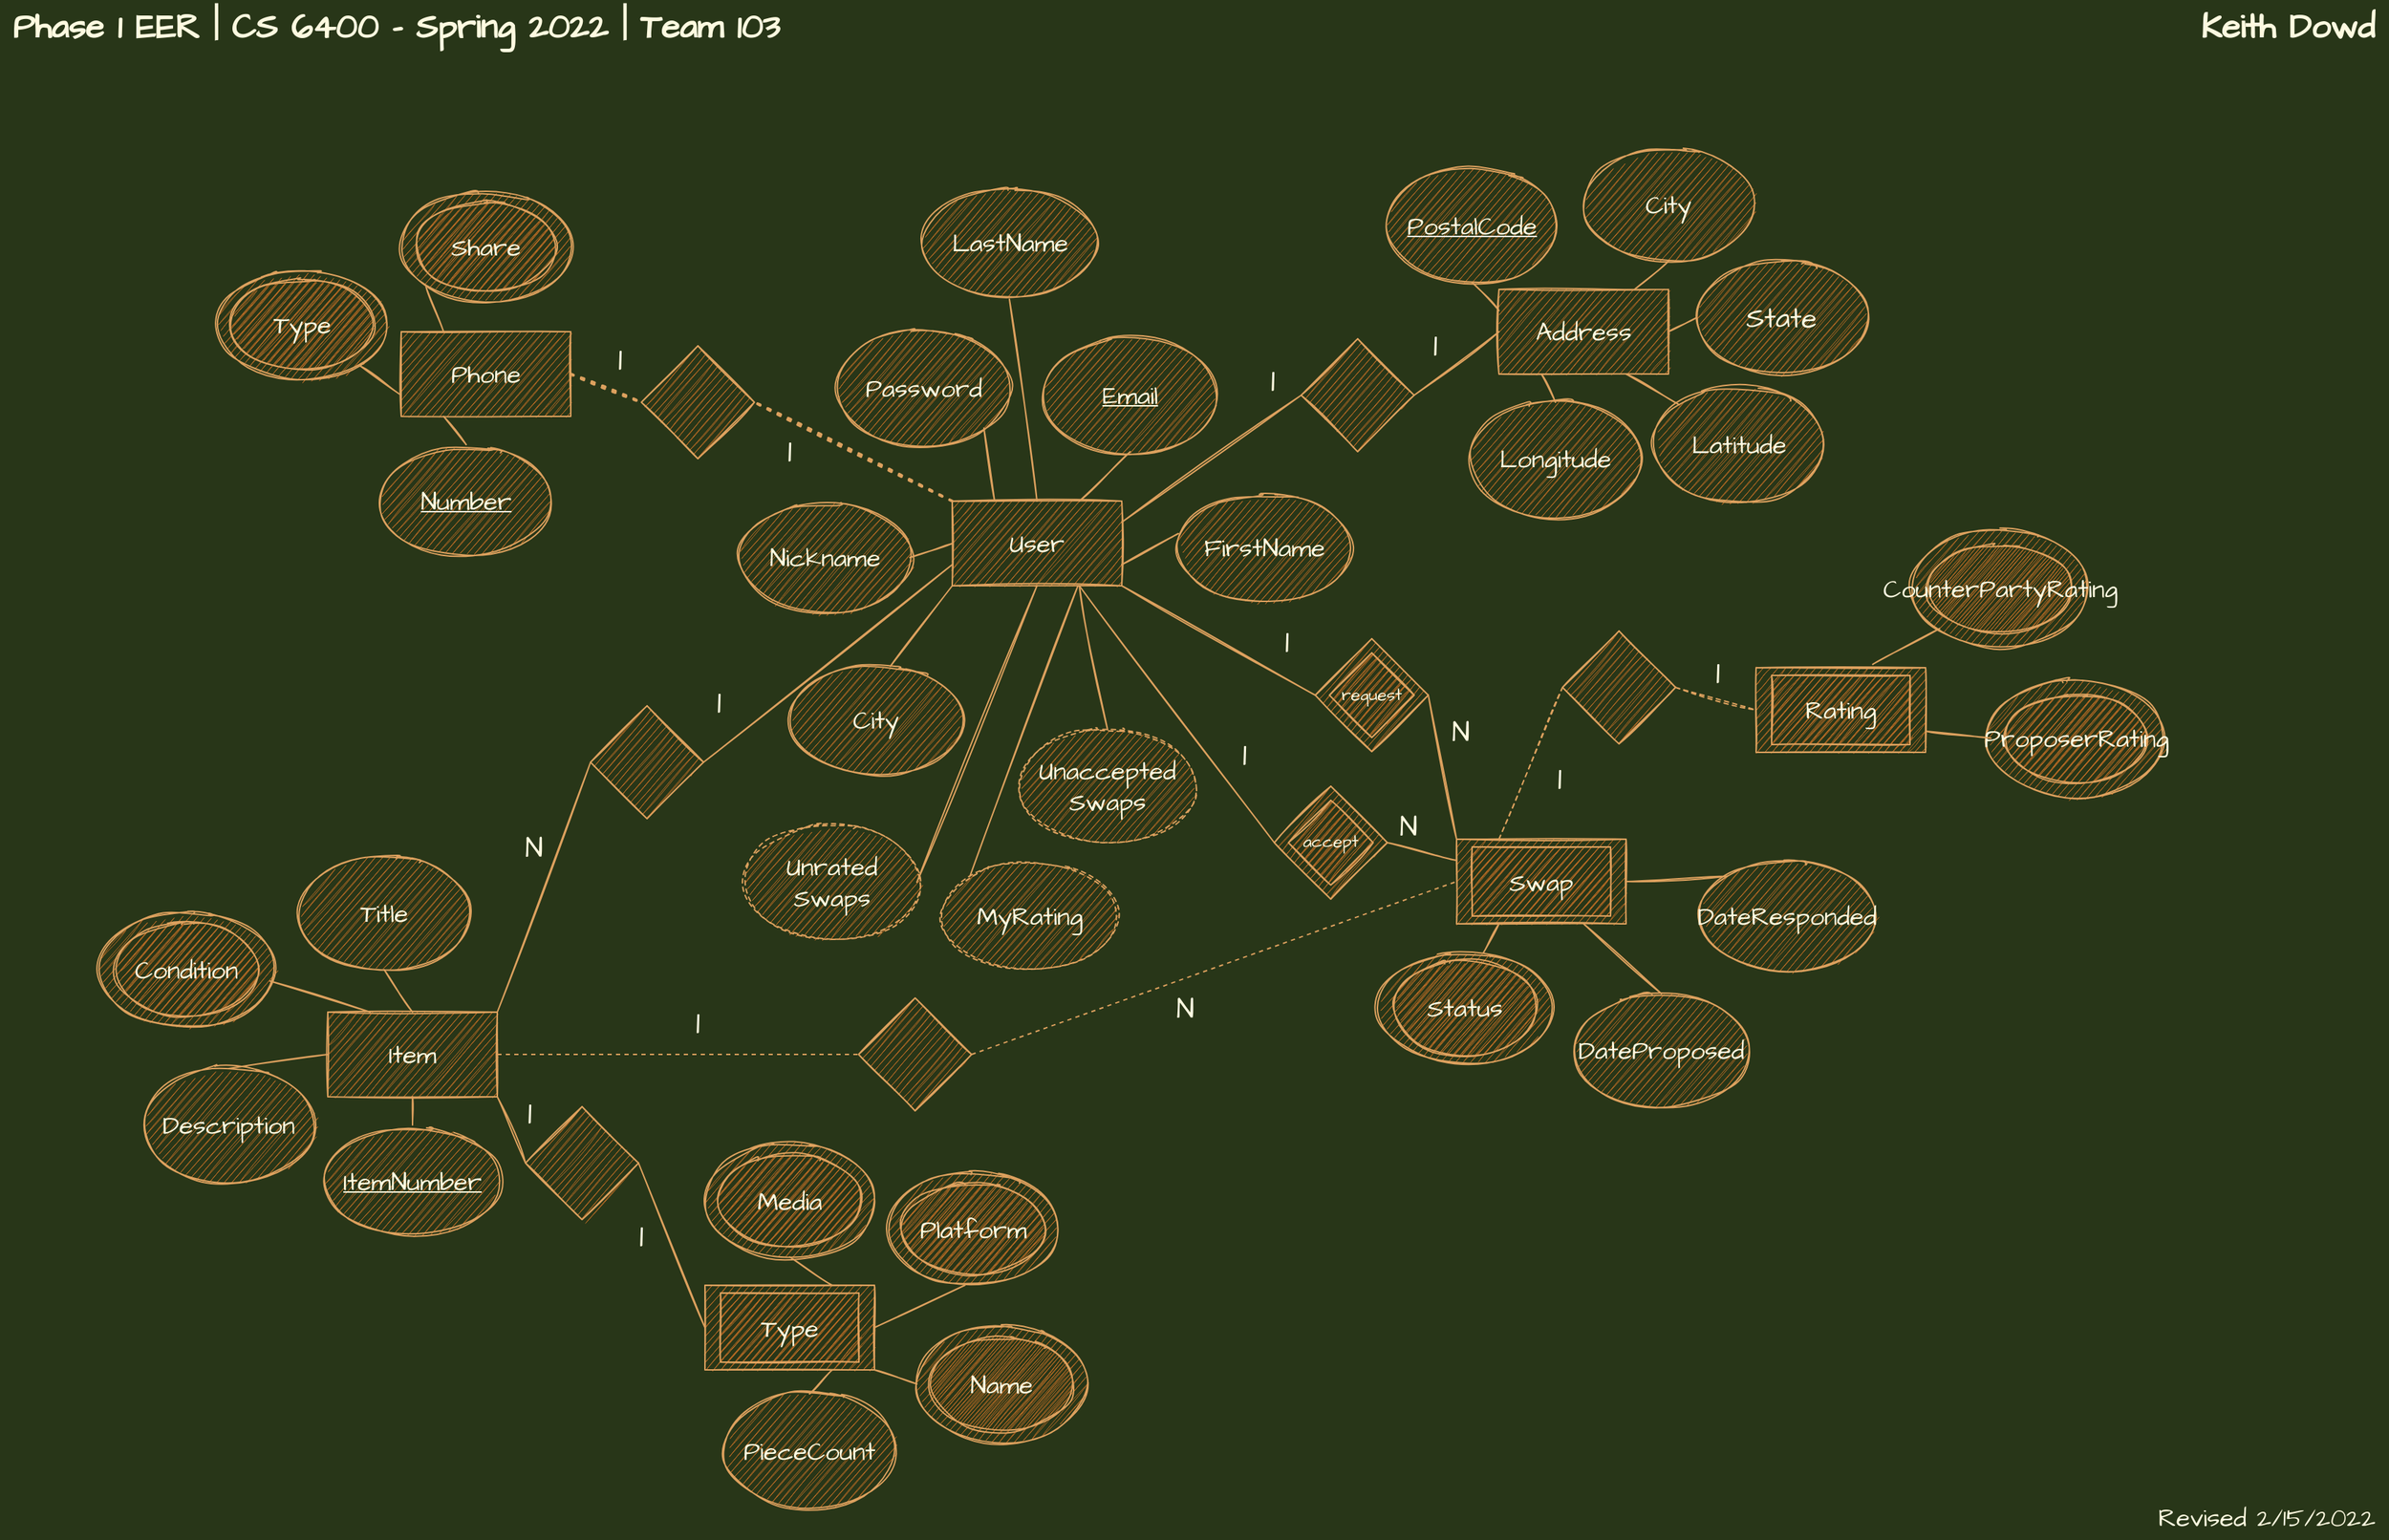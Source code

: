 <mxfile version="16.5.1" type="device"><diagram id="E70mn5YkVMtxxLhPmgRc" name="Page-1"><mxGraphModel dx="1387" dy="1043" grid="0" gridSize="10" guides="1" tooltips="1" connect="1" arrows="1" fold="1" page="1" pageScale="1" pageWidth="1700" pageHeight="1100" background="#283618" math="0" shadow="0"><root><mxCell id="0"/><mxCell id="1" parent="0"/><mxCell id="G_dGtBlhJFFAfgbve51k-3" value="&lt;font style=&quot;font-size: 18px;&quot;&gt;User&lt;/font&gt;" style="rounded=0;whiteSpace=wrap;html=1;fontFamily=Architects Daughter;fontSource=https%3A%2F%2Ffonts.googleapis.com%2Fcss%3Ffamily%3DArchitects%2BDaughter;fontSize=18;sketch=1;fillColor=#BC6C25;strokeColor=#DDA15E;fontColor=#FEFAE0;" vertex="1" parent="1"><mxGeometry x="680" y="360" width="120" height="60" as="geometry"/></mxCell><mxCell id="G_dGtBlhJFFAfgbve51k-4" value="&lt;u&gt;Email&lt;/u&gt;" style="ellipse;whiteSpace=wrap;html=1;fontSize=18;rounded=0;fontFamily=Architects Daughter;fontSource=https%3A%2F%2Ffonts.googleapis.com%2Fcss%3Ffamily%3DArchitects%2BDaughter;sketch=1;fillColor=#BC6C25;strokeColor=#DDA15E;fontColor=#FEFAE0;" vertex="1" parent="1"><mxGeometry x="746" y="245" width="120" height="80" as="geometry"/></mxCell><mxCell id="G_dGtBlhJFFAfgbve51k-5" value="Password" style="ellipse;whiteSpace=wrap;html=1;fontSize=18;rounded=0;fontFamily=Architects Daughter;fontSource=https%3A%2F%2Ffonts.googleapis.com%2Fcss%3Ffamily%3DArchitects%2BDaughter;sketch=1;fillColor=#BC6C25;strokeColor=#DDA15E;fontColor=#FEFAE0;" vertex="1" parent="1"><mxGeometry x="600" y="240" width="120" height="80" as="geometry"/></mxCell><mxCell id="G_dGtBlhJFFAfgbve51k-6" value="FirstName" style="ellipse;whiteSpace=wrap;html=1;fontSize=18;rounded=0;fontFamily=Architects Daughter;fontSource=https%3A%2F%2Ffonts.googleapis.com%2Fcss%3Ffamily%3DArchitects%2BDaughter;sketch=1;fillColor=#BC6C25;strokeColor=#DDA15E;fontColor=#FEFAE0;" vertex="1" parent="1"><mxGeometry x="841" y="353" width="120" height="80" as="geometry"/></mxCell><mxCell id="G_dGtBlhJFFAfgbve51k-7" value="LastName" style="ellipse;whiteSpace=wrap;html=1;fontSize=18;rounded=0;fontFamily=Architects Daughter;fontSource=https%3A%2F%2Ffonts.googleapis.com%2Fcss%3Ffamily%3DArchitects%2BDaughter;sketch=1;fillColor=#BC6C25;strokeColor=#DDA15E;fontColor=#FEFAE0;" vertex="1" parent="1"><mxGeometry x="660.5" y="137" width="120" height="80" as="geometry"/></mxCell><mxCell id="G_dGtBlhJFFAfgbve51k-8" value="Nickname" style="ellipse;whiteSpace=wrap;html=1;fontSize=18;rounded=0;fontFamily=Architects Daughter;fontSource=https%3A%2F%2Ffonts.googleapis.com%2Fcss%3Ffamily%3DArchitects%2BDaughter;sketch=1;fillColor=#BC6C25;strokeColor=#DDA15E;fontColor=#FEFAE0;" vertex="1" parent="1"><mxGeometry x="530" y="360" width="120" height="80" as="geometry"/></mxCell><mxCell id="G_dGtBlhJFFAfgbve51k-9" value="City" style="ellipse;whiteSpace=wrap;html=1;fontSize=18;rounded=0;fontFamily=Architects Daughter;fontSource=https%3A%2F%2Ffonts.googleapis.com%2Fcss%3Ffamily%3DArchitects%2BDaughter;sketch=1;fillColor=#BC6C25;strokeColor=#DDA15E;fontColor=#FEFAE0;" vertex="1" parent="1"><mxGeometry x="566.25" y="475" width="120" height="80" as="geometry"/></mxCell><mxCell id="G_dGtBlhJFFAfgbve51k-10" value="Address" style="rounded=0;whiteSpace=wrap;html=1;fontSize=18;fontFamily=Architects Daughter;fontSource=https%3A%2F%2Ffonts.googleapis.com%2Fcss%3Ffamily%3DArchitects%2BDaughter;sketch=1;fillColor=#BC6C25;strokeColor=#DDA15E;fontColor=#FEFAE0;" vertex="1" parent="1"><mxGeometry x="1067" y="210" width="120" height="60" as="geometry"/></mxCell><mxCell id="G_dGtBlhJFFAfgbve51k-11" value="City" style="ellipse;whiteSpace=wrap;html=1;fontSize=18;rounded=0;fontFamily=Architects Daughter;fontSource=https%3A%2F%2Ffonts.googleapis.com%2Fcss%3Ffamily%3DArchitects%2BDaughter;sketch=1;fillColor=#BC6C25;strokeColor=#DDA15E;fontColor=#FEFAE0;" vertex="1" parent="1"><mxGeometry x="1127" y="110" width="120" height="80" as="geometry"/></mxCell><mxCell id="G_dGtBlhJFFAfgbve51k-12" value="State" style="ellipse;whiteSpace=wrap;html=1;fontSize=20;rounded=0;fontFamily=Architects Daughter;fontSource=https%3A%2F%2Ffonts.googleapis.com%2Fcss%3Ffamily%3DArchitects%2BDaughter;sketch=1;fillColor=#BC6C25;strokeColor=#DDA15E;fontColor=#FEFAE0;" vertex="1" parent="1"><mxGeometry x="1207" y="190" width="120" height="80" as="geometry"/></mxCell><mxCell id="G_dGtBlhJFFAfgbve51k-14" value="&lt;u&gt;PostalCode&lt;/u&gt;" style="ellipse;whiteSpace=wrap;html=1;fontSize=18;rounded=0;fontFamily=Architects Daughter;fontSource=https%3A%2F%2Ffonts.googleapis.com%2Fcss%3Ffamily%3DArchitects%2BDaughter;sketch=1;fillColor=#BC6C25;strokeColor=#DDA15E;fontColor=#FEFAE0;" vertex="1" parent="1"><mxGeometry x="988" y="125" width="120" height="80" as="geometry"/></mxCell><mxCell id="G_dGtBlhJFFAfgbve51k-15" value="Latitude" style="ellipse;whiteSpace=wrap;html=1;fontSize=18;rounded=0;fontFamily=Architects Daughter;fontSource=https%3A%2F%2Ffonts.googleapis.com%2Fcss%3Ffamily%3DArchitects%2BDaughter;sketch=1;fillColor=#BC6C25;strokeColor=#DDA15E;fontColor=#FEFAE0;" vertex="1" parent="1"><mxGeometry x="1177" y="280" width="120" height="80" as="geometry"/></mxCell><mxCell id="G_dGtBlhJFFAfgbve51k-16" value="Longitude" style="ellipse;whiteSpace=wrap;html=1;fontSize=18;rounded=0;fontFamily=Architects Daughter;fontSource=https%3A%2F%2Ffonts.googleapis.com%2Fcss%3Ffamily%3DArchitects%2BDaughter;sketch=1;fillColor=#BC6C25;strokeColor=#DDA15E;fontColor=#FEFAE0;" vertex="1" parent="1"><mxGeometry x="1047" y="290" width="120" height="80" as="geometry"/></mxCell><mxCell id="G_dGtBlhJFFAfgbve51k-18" value="Phone" style="rounded=0;whiteSpace=wrap;html=1;fontSize=18;fontFamily=Architects Daughter;fontSource=https%3A%2F%2Ffonts.googleapis.com%2Fcss%3Ffamily%3DArchitects%2BDaughter;sketch=1;fillColor=#BC6C25;strokeColor=#DDA15E;fontColor=#FEFAE0;" vertex="1" parent="1"><mxGeometry x="290" y="240" width="120" height="60" as="geometry"/></mxCell><mxCell id="G_dGtBlhJFFAfgbve51k-20" value="" style="ellipse;whiteSpace=wrap;html=1;fontSize=18;rounded=0;fontFamily=Architects Daughter;fontSource=https%3A%2F%2Ffonts.googleapis.com%2Fcss%3Ffamily%3DArchitects%2BDaughter;sketch=1;fillColor=#BC6C25;strokeColor=#DDA15E;fontColor=#FEFAE0;" vertex="1" parent="1"><mxGeometry x="160" y="195" width="120" height="80" as="geometry"/></mxCell><mxCell id="G_dGtBlhJFFAfgbve51k-21" value="&lt;u&gt;Number&lt;/u&gt;" style="ellipse;whiteSpace=wrap;html=1;fontSize=18;rounded=0;fontFamily=Architects Daughter;fontSource=https%3A%2F%2Ffonts.googleapis.com%2Fcss%3Ffamily%3DArchitects%2BDaughter;sketch=1;fillColor=#BC6C25;strokeColor=#DDA15E;fontColor=#FEFAE0;" vertex="1" parent="1"><mxGeometry x="276" y="320" width="120" height="80" as="geometry"/></mxCell><mxCell id="G_dGtBlhJFFAfgbve51k-23" value="" style="ellipse;whiteSpace=wrap;html=1;fontSize=18;rounded=0;fontFamily=Architects Daughter;fontSource=https%3A%2F%2Ffonts.googleapis.com%2Fcss%3Ffamily%3DArchitects%2BDaughter;sketch=1;fillColor=#BC6C25;strokeColor=#DDA15E;fontColor=#FEFAE0;" vertex="1" parent="1"><mxGeometry x="290" y="140" width="120" height="80" as="geometry"/></mxCell><mxCell id="G_dGtBlhJFFAfgbve51k-40" value="" style="endArrow=none;html=1;rounded=0;fontFamily=Architects Daughter;fontSource=https%3A%2F%2Ffonts.googleapis.com%2Fcss%3Ffamily%3DArchitects%2BDaughter;fontSize=18;entryX=0.5;entryY=1;entryDx=0;entryDy=0;exitX=0.75;exitY=0;exitDx=0;exitDy=0;sketch=1;labelBackgroundColor=#283618;strokeColor=#DDA15E;fontColor=#FEFAE0;" edge="1" parent="1" source="G_dGtBlhJFFAfgbve51k-3" target="G_dGtBlhJFFAfgbve51k-4"><mxGeometry width="50" height="50" relative="1" as="geometry"><mxPoint x="980" y="340" as="sourcePoint"/><mxPoint x="1030" y="290" as="targetPoint"/></mxGeometry></mxCell><mxCell id="G_dGtBlhJFFAfgbve51k-41" value="" style="endArrow=none;html=1;rounded=0;fontFamily=Architects Daughter;fontSource=https%3A%2F%2Ffonts.googleapis.com%2Fcss%3Ffamily%3DArchitects%2BDaughter;fontSize=18;entryX=1;entryY=1;entryDx=0;entryDy=0;exitX=0.25;exitY=0;exitDx=0;exitDy=0;sketch=1;labelBackgroundColor=#283618;strokeColor=#DDA15E;fontColor=#FEFAE0;" edge="1" parent="1" source="G_dGtBlhJFFAfgbve51k-3" target="G_dGtBlhJFFAfgbve51k-5"><mxGeometry width="50" height="50" relative="1" as="geometry"><mxPoint x="980" y="340" as="sourcePoint"/><mxPoint x="1030" y="290" as="targetPoint"/></mxGeometry></mxCell><mxCell id="G_dGtBlhJFFAfgbve51k-42" value="" style="endArrow=none;html=1;rounded=0;fontFamily=Architects Daughter;fontSource=https%3A%2F%2Ffonts.googleapis.com%2Fcss%3Ffamily%3DArchitects%2BDaughter;fontSize=18;exitX=0.583;exitY=0.025;exitDx=0;exitDy=0;exitPerimeter=0;sketch=1;entryX=0;entryY=1;entryDx=0;entryDy=0;labelBackgroundColor=#283618;strokeColor=#DDA15E;fontColor=#FEFAE0;" edge="1" parent="1" source="G_dGtBlhJFFAfgbve51k-9" target="G_dGtBlhJFFAfgbve51k-3"><mxGeometry width="50" height="50" relative="1" as="geometry"><mxPoint x="660" y="430" as="sourcePoint"/><mxPoint x="706" y="437" as="targetPoint"/></mxGeometry></mxCell><mxCell id="G_dGtBlhJFFAfgbve51k-43" value="" style="endArrow=none;html=1;rounded=0;fontFamily=Architects Daughter;fontSource=https%3A%2F%2Ffonts.googleapis.com%2Fcss%3Ffamily%3DArchitects%2BDaughter;fontSize=18;exitX=1;exitY=0.5;exitDx=0;exitDy=0;entryX=0;entryY=0.5;entryDx=0;entryDy=0;sketch=1;labelBackgroundColor=#283618;strokeColor=#DDA15E;fontColor=#FEFAE0;" edge="1" parent="1" source="G_dGtBlhJFFAfgbve51k-8" target="G_dGtBlhJFFAfgbve51k-3"><mxGeometry width="50" height="50" relative="1" as="geometry"><mxPoint x="490" y="480" as="sourcePoint"/><mxPoint x="540" y="430" as="targetPoint"/></mxGeometry></mxCell><mxCell id="G_dGtBlhJFFAfgbve51k-46" value="" style="endArrow=none;html=1;rounded=0;fontFamily=Architects Daughter;fontSource=https%3A%2F%2Ffonts.googleapis.com%2Fcss%3Ffamily%3DArchitects%2BDaughter;fontSize=18;exitX=0.5;exitY=1;exitDx=0;exitDy=0;sketch=1;entryX=0.5;entryY=0;entryDx=0;entryDy=0;labelBackgroundColor=#283618;strokeColor=#DDA15E;fontColor=#FEFAE0;" edge="1" parent="1" source="G_dGtBlhJFFAfgbve51k-7" target="G_dGtBlhJFFAfgbve51k-3"><mxGeometry width="50" height="50" relative="1" as="geometry"><mxPoint x="980" y="340" as="sourcePoint"/><mxPoint x="745" y="429" as="targetPoint"/></mxGeometry></mxCell><mxCell id="G_dGtBlhJFFAfgbve51k-47" value="" style="endArrow=none;html=1;rounded=0;fontFamily=Architects Daughter;fontSource=https%3A%2F%2Ffonts.googleapis.com%2Fcss%3Ffamily%3DArchitects%2BDaughter;fontSize=18;exitX=-0.008;exitY=0.375;exitDx=0;exitDy=0;exitPerimeter=0;entryX=1;entryY=0.75;entryDx=0;entryDy=0;sketch=1;labelBackgroundColor=#283618;strokeColor=#DDA15E;fontColor=#FEFAE0;" edge="1" parent="1" source="G_dGtBlhJFFAfgbve51k-6" target="G_dGtBlhJFFAfgbve51k-3"><mxGeometry width="50" height="50" relative="1" as="geometry"><mxPoint x="980" y="340" as="sourcePoint"/><mxPoint x="1030" y="290" as="targetPoint"/></mxGeometry></mxCell><mxCell id="G_dGtBlhJFFAfgbve51k-48" value="" style="rhombus;whiteSpace=wrap;html=1;rounded=0;fontFamily=Architects Daughter;fontSource=https%3A%2F%2Ffonts.googleapis.com%2Fcss%3Ffamily%3DArchitects%2BDaughter;fontSize=18;sketch=1;fillColor=#BC6C25;strokeColor=#DDA15E;fontColor=#FEFAE0;" vertex="1" parent="1"><mxGeometry x="927" y="245" width="80" height="80" as="geometry"/></mxCell><mxCell id="G_dGtBlhJFFAfgbve51k-50" value="" style="endArrow=none;html=1;rounded=0;fontFamily=Architects Daughter;fontSource=https%3A%2F%2Ffonts.googleapis.com%2Fcss%3Ffamily%3DArchitects%2BDaughter;fontSize=18;entryX=1;entryY=0.5;entryDx=0;entryDy=0;sketch=1;exitX=0;exitY=0.5;exitDx=0;exitDy=0;labelBackgroundColor=#283618;strokeColor=#DDA15E;fontColor=#FEFAE0;" edge="1" parent="1" source="G_dGtBlhJFFAfgbve51k-10" target="G_dGtBlhJFFAfgbve51k-48"><mxGeometry width="50" height="50" relative="1" as="geometry"><mxPoint x="1047" y="270" as="sourcePoint"/><mxPoint x="1017" y="275" as="targetPoint"/></mxGeometry></mxCell><mxCell id="G_dGtBlhJFFAfgbve51k-51" value="" style="endArrow=none;html=1;rounded=0;fontFamily=Architects Daughter;fontSource=https%3A%2F%2Ffonts.googleapis.com%2Fcss%3Ffamily%3DArchitects%2BDaughter;fontSize=18;entryX=0;entryY=0.5;entryDx=0;entryDy=0;exitX=1;exitY=0.25;exitDx=0;exitDy=0;sketch=1;labelBackgroundColor=#283618;strokeColor=#DDA15E;fontColor=#FEFAE0;" edge="1" parent="1" source="G_dGtBlhJFFAfgbve51k-3" target="G_dGtBlhJFFAfgbve51k-48"><mxGeometry width="50" height="50" relative="1" as="geometry"><mxPoint x="810" y="460" as="sourcePoint"/><mxPoint x="880" y="370" as="targetPoint"/></mxGeometry></mxCell><mxCell id="G_dGtBlhJFFAfgbve51k-54" value="" style="endArrow=none;html=1;rounded=0;fontFamily=Architects Daughter;fontSource=https%3A%2F%2Ffonts.googleapis.com%2Fcss%3Ffamily%3DArchitects%2BDaughter;fontSize=18;exitX=0.5;exitY=1;exitDx=0;exitDy=0;entryX=0;entryY=0.25;entryDx=0;entryDy=0;sketch=1;labelBackgroundColor=#283618;strokeColor=#DDA15E;fontColor=#FEFAE0;" edge="1" parent="1" source="G_dGtBlhJFFAfgbve51k-14" target="G_dGtBlhJFFAfgbve51k-10"><mxGeometry width="50" height="50" relative="1" as="geometry"><mxPoint x="897" y="90" as="sourcePoint"/><mxPoint x="947" y="40" as="targetPoint"/></mxGeometry></mxCell><mxCell id="G_dGtBlhJFFAfgbve51k-55" value="" style="endArrow=none;html=1;rounded=0;fontFamily=Architects Daughter;fontSource=https%3A%2F%2Ffonts.googleapis.com%2Fcss%3Ffamily%3DArchitects%2BDaughter;fontSize=18;entryX=0.5;entryY=1;entryDx=0;entryDy=0;sketch=1;labelBackgroundColor=#283618;strokeColor=#DDA15E;fontColor=#FEFAE0;" edge="1" parent="1" source="G_dGtBlhJFFAfgbve51k-10" target="G_dGtBlhJFFAfgbve51k-11"><mxGeometry width="50" height="50" relative="1" as="geometry"><mxPoint x="857" y="310" as="sourcePoint"/><mxPoint x="907" y="260" as="targetPoint"/></mxGeometry></mxCell><mxCell id="G_dGtBlhJFFAfgbve51k-56" value="" style="endArrow=none;html=1;rounded=0;fontFamily=Architects Daughter;fontSource=https%3A%2F%2Ffonts.googleapis.com%2Fcss%3Ffamily%3DArchitects%2BDaughter;fontSize=18;entryX=0;entryY=0.5;entryDx=0;entryDy=0;exitX=1;exitY=0.5;exitDx=0;exitDy=0;sketch=1;labelBackgroundColor=#283618;strokeColor=#DDA15E;fontColor=#FEFAE0;" edge="1" parent="1" source="G_dGtBlhJFFAfgbve51k-10" target="G_dGtBlhJFFAfgbve51k-12"><mxGeometry width="50" height="50" relative="1" as="geometry"><mxPoint x="857" y="310" as="sourcePoint"/><mxPoint x="907" y="260" as="targetPoint"/></mxGeometry></mxCell><mxCell id="G_dGtBlhJFFAfgbve51k-57" value="" style="endArrow=none;html=1;rounded=0;fontFamily=Architects Daughter;fontSource=https%3A%2F%2Ffonts.googleapis.com%2Fcss%3Ffamily%3DArchitects%2BDaughter;fontSize=18;entryX=0;entryY=0;entryDx=0;entryDy=0;exitX=0.75;exitY=1;exitDx=0;exitDy=0;sketch=1;labelBackgroundColor=#283618;strokeColor=#DDA15E;fontColor=#FEFAE0;" edge="1" parent="1" source="G_dGtBlhJFFAfgbve51k-10" target="G_dGtBlhJFFAfgbve51k-15"><mxGeometry width="50" height="50" relative="1" as="geometry"><mxPoint x="857" y="310" as="sourcePoint"/><mxPoint x="907" y="260" as="targetPoint"/></mxGeometry></mxCell><mxCell id="G_dGtBlhJFFAfgbve51k-58" value="" style="endArrow=none;html=1;rounded=0;fontFamily=Architects Daughter;fontSource=https%3A%2F%2Ffonts.googleapis.com%2Fcss%3Ffamily%3DArchitects%2BDaughter;fontSize=18;entryX=0.25;entryY=1;entryDx=0;entryDy=0;exitX=0.5;exitY=0;exitDx=0;exitDy=0;sketch=1;labelBackgroundColor=#283618;strokeColor=#DDA15E;fontColor=#FEFAE0;" edge="1" parent="1" source="G_dGtBlhJFFAfgbve51k-16" target="G_dGtBlhJFFAfgbve51k-10"><mxGeometry width="50" height="50" relative="1" as="geometry"><mxPoint x="857" y="310" as="sourcePoint"/><mxPoint x="907" y="260" as="targetPoint"/></mxGeometry></mxCell><mxCell id="G_dGtBlhJFFAfgbve51k-59" value="" style="endArrow=none;html=1;rounded=0;fontFamily=Architects Daughter;fontSource=https%3A%2F%2Ffonts.googleapis.com%2Fcss%3Ffamily%3DArchitects%2BDaughter;fontSize=18;exitX=0;exitY=0.75;exitDx=0;exitDy=0;sketch=1;labelBackgroundColor=#283618;strokeColor=#DDA15E;fontColor=#FEFAE0;" edge="1" parent="1" source="G_dGtBlhJFFAfgbve51k-18" target="G_dGtBlhJFFAfgbve51k-20"><mxGeometry width="50" height="50" relative="1" as="geometry"><mxPoint x="140" y="460" as="sourcePoint"/><mxPoint x="190" y="410" as="targetPoint"/></mxGeometry></mxCell><mxCell id="G_dGtBlhJFFAfgbve51k-61" value="" style="endArrow=none;html=1;rounded=0;fontFamily=Architects Daughter;fontSource=https%3A%2F%2Ffonts.googleapis.com%2Fcss%3Ffamily%3DArchitects%2BDaughter;fontSize=18;exitX=0.5;exitY=0;exitDx=0;exitDy=0;entryX=0.25;entryY=1;entryDx=0;entryDy=0;sketch=1;labelBackgroundColor=#283618;strokeColor=#DDA15E;fontColor=#FEFAE0;" edge="1" parent="1" source="G_dGtBlhJFFAfgbve51k-21" target="G_dGtBlhJFFAfgbve51k-18"><mxGeometry width="50" height="50" relative="1" as="geometry"><mxPoint x="570" y="290" as="sourcePoint"/><mxPoint x="620" y="240" as="targetPoint"/></mxGeometry></mxCell><mxCell id="G_dGtBlhJFFAfgbve51k-62" value="" style="endArrow=none;html=1;rounded=0;fontFamily=Architects Daughter;fontSource=https%3A%2F%2Ffonts.googleapis.com%2Fcss%3Ffamily%3DArchitects%2BDaughter;fontSize=18;exitX=0.25;exitY=0;exitDx=0;exitDy=0;entryX=0;entryY=1;entryDx=0;entryDy=0;sketch=1;labelBackgroundColor=#283618;strokeColor=#DDA15E;fontColor=#FEFAE0;" edge="1" parent="1" source="G_dGtBlhJFFAfgbve51k-18" target="G_dGtBlhJFFAfgbve51k-23"><mxGeometry width="50" height="50" relative="1" as="geometry"><mxPoint x="570" y="290" as="sourcePoint"/><mxPoint x="620" y="240" as="targetPoint"/></mxGeometry></mxCell><mxCell id="G_dGtBlhJFFAfgbve51k-64" value="" style="rhombus;whiteSpace=wrap;html=1;rounded=0;fontFamily=Architects Daughter;fontSource=https%3A%2F%2Ffonts.googleapis.com%2Fcss%3Ffamily%3DArchitects%2BDaughter;fontSize=18;sketch=1;fillColor=#BC6C25;strokeColor=#DDA15E;fontColor=#FEFAE0;" vertex="1" parent="1"><mxGeometry x="460" y="250" width="80" height="80" as="geometry"/></mxCell><mxCell id="G_dGtBlhJFFAfgbve51k-65" value="" style="endArrow=none;dashed=1;html=1;dashPattern=1 3;strokeWidth=2;rounded=0;fontFamily=Architects Daughter;fontSource=https%3A%2F%2Ffonts.googleapis.com%2Fcss%3Ffamily%3DArchitects%2BDaughter;fontSize=18;entryX=1;entryY=0.5;entryDx=0;entryDy=0;exitX=0;exitY=0;exitDx=0;exitDy=0;sketch=1;labelBackgroundColor=#283618;strokeColor=#DDA15E;fontColor=#FEFAE0;" edge="1" parent="1" source="G_dGtBlhJFFAfgbve51k-3" target="G_dGtBlhJFFAfgbve51k-64"><mxGeometry width="50" height="50" relative="1" as="geometry"><mxPoint x="830" y="480" as="sourcePoint"/><mxPoint x="880" y="430" as="targetPoint"/></mxGeometry></mxCell><mxCell id="G_dGtBlhJFFAfgbve51k-67" value="" style="endArrow=none;dashed=1;html=1;dashPattern=1 3;strokeWidth=2;rounded=0;fontFamily=Architects Daughter;fontSource=https%3A%2F%2Ffonts.googleapis.com%2Fcss%3Ffamily%3DArchitects%2BDaughter;fontSize=18;entryX=0;entryY=0.5;entryDx=0;entryDy=0;exitX=1;exitY=0.5;exitDx=0;exitDy=0;sketch=1;labelBackgroundColor=#283618;strokeColor=#DDA15E;fontColor=#FEFAE0;" edge="1" parent="1" source="G_dGtBlhJFFAfgbve51k-18" target="G_dGtBlhJFFAfgbve51k-64"><mxGeometry width="50" height="50" relative="1" as="geometry"><mxPoint x="790" y="500" as="sourcePoint"/><mxPoint x="440" y="310" as="targetPoint"/></mxGeometry></mxCell><mxCell id="G_dGtBlhJFFAfgbve51k-68" value="1" style="text;html=1;strokeColor=none;fillColor=none;align=center;verticalAlign=middle;whiteSpace=wrap;rounded=0;fontFamily=Architects Daughter;fontSource=https%3A%2F%2Ffonts.googleapis.com%2Fcss%3Ffamily%3DArchitects%2BDaughter;fontSize=24;sketch=1;fontColor=#FEFAE0;" vertex="1" parent="1"><mxGeometry x="430" y="245" width="30" height="30" as="geometry"/></mxCell><mxCell id="G_dGtBlhJFFAfgbve51k-69" value="1" style="text;html=1;strokeColor=none;fillColor=none;align=center;verticalAlign=middle;whiteSpace=wrap;rounded=0;fontFamily=Architects Daughter;fontSource=https%3A%2F%2Ffonts.googleapis.com%2Fcss%3Ffamily%3DArchitects%2BDaughter;fontSize=24;sketch=1;fontColor=#FEFAE0;" vertex="1" parent="1"><mxGeometry x="550" y="310" width="30" height="30" as="geometry"/></mxCell><mxCell id="G_dGtBlhJFFAfgbve51k-71" value="1" style="text;html=1;strokeColor=none;fillColor=none;align=center;verticalAlign=middle;whiteSpace=wrap;rounded=0;fontFamily=Architects Daughter;fontSource=https%3A%2F%2Ffonts.googleapis.com%2Fcss%3Ffamily%3DArchitects%2BDaughter;fontSize=24;sketch=1;fontColor=#FEFAE0;" vertex="1" parent="1"><mxGeometry x="892" y="260" width="30" height="30" as="geometry"/></mxCell><mxCell id="G_dGtBlhJFFAfgbve51k-72" value="1" style="text;html=1;strokeColor=none;fillColor=none;align=center;verticalAlign=middle;whiteSpace=wrap;rounded=0;fontFamily=Architects Daughter;fontSource=https%3A%2F%2Ffonts.googleapis.com%2Fcss%3Ffamily%3DArchitects%2BDaughter;fontSize=24;sketch=1;fontColor=#FEFAE0;" vertex="1" parent="1"><mxGeometry x="1007" y="235" width="30" height="30" as="geometry"/></mxCell><mxCell id="G_dGtBlhJFFAfgbve51k-73" value="Item" style="rounded=0;whiteSpace=wrap;html=1;fontFamily=Architects Daughter;fontSource=https%3A%2F%2Ffonts.googleapis.com%2Fcss%3Ffamily%3DArchitects%2BDaughter;fontSize=18;sketch=1;fillColor=#BC6C25;strokeColor=#DDA15E;fontColor=#FEFAE0;" vertex="1" parent="1"><mxGeometry x="238" y="722" width="120" height="60" as="geometry"/></mxCell><mxCell id="G_dGtBlhJFFAfgbve51k-74" value="Title" style="ellipse;whiteSpace=wrap;html=1;rounded=0;sketch=1;fontFamily=Architects Daughter;fontSource=https%3A%2F%2Ffonts.googleapis.com%2Fcss%3Ffamily%3DArchitects%2BDaughter;fontSize=18;fillColor=#BC6C25;strokeColor=#DDA15E;fontColor=#FEFAE0;" vertex="1" parent="1"><mxGeometry x="218" y="612" width="120" height="80" as="geometry"/></mxCell><mxCell id="G_dGtBlhJFFAfgbve51k-80" value="Description" style="ellipse;whiteSpace=wrap;html=1;rounded=0;sketch=1;fontFamily=Architects Daughter;fontSource=https%3A%2F%2Ffonts.googleapis.com%2Fcss%3Ffamily%3DArchitects%2BDaughter;fontSize=18;fillColor=#BC6C25;strokeColor=#DDA15E;fontColor=#FEFAE0;" vertex="1" parent="1"><mxGeometry x="108" y="762" width="120" height="80" as="geometry"/></mxCell><mxCell id="G_dGtBlhJFFAfgbve51k-81" value="" style="endArrow=none;html=1;rounded=0;sketch=1;fontFamily=Architects Daughter;fontSource=https%3A%2F%2Ffonts.googleapis.com%2Fcss%3Ffamily%3DArchitects%2BDaughter;fontSize=28;entryX=0.5;entryY=1;entryDx=0;entryDy=0;exitX=0.5;exitY=0;exitDx=0;exitDy=0;labelBackgroundColor=#283618;strokeColor=#DDA15E;fontColor=#FEFAE0;" edge="1" parent="1" source="G_dGtBlhJFFAfgbve51k-73" target="G_dGtBlhJFFAfgbve51k-74"><mxGeometry width="50" height="50" relative="1" as="geometry"><mxPoint x="528" y="722" as="sourcePoint"/><mxPoint x="578" y="672" as="targetPoint"/></mxGeometry></mxCell><mxCell id="G_dGtBlhJFFAfgbve51k-82" value="" style="endArrow=none;html=1;rounded=0;sketch=1;fontFamily=Architects Daughter;fontSource=https%3A%2F%2Ffonts.googleapis.com%2Fcss%3Ffamily%3DArchitects%2BDaughter;fontSize=28;exitX=0.992;exitY=0.6;exitDx=0;exitDy=0;entryX=0.25;entryY=0;entryDx=0;entryDy=0;exitPerimeter=0;labelBackgroundColor=#283618;strokeColor=#DDA15E;fontColor=#FEFAE0;" edge="1" parent="1" source="G_dGtBlhJFFAfgbve51k-104" target="G_dGtBlhJFFAfgbve51k-73"><mxGeometry width="50" height="50" relative="1" as="geometry"><mxPoint x="208" y="702" as="sourcePoint"/><mxPoint x="578" y="672" as="targetPoint"/></mxGeometry></mxCell><mxCell id="G_dGtBlhJFFAfgbve51k-85" value="" style="endArrow=none;html=1;rounded=0;sketch=1;fontFamily=Architects Daughter;fontSource=https%3A%2F%2Ffonts.googleapis.com%2Fcss%3Ffamily%3DArchitects%2BDaughter;fontSize=28;exitX=0;exitY=0.5;exitDx=0;exitDy=0;entryX=0.5;entryY=0;entryDx=0;entryDy=0;labelBackgroundColor=#283618;strokeColor=#DDA15E;fontColor=#FEFAE0;" edge="1" parent="1" source="G_dGtBlhJFFAfgbve51k-73" target="G_dGtBlhJFFAfgbve51k-80"><mxGeometry width="50" height="50" relative="1" as="geometry"><mxPoint x="528" y="722" as="sourcePoint"/><mxPoint x="578" y="672" as="targetPoint"/></mxGeometry></mxCell><mxCell id="G_dGtBlhJFFAfgbve51k-89" value="" style="rounded=0;whiteSpace=wrap;html=1;sketch=1;fontFamily=Architects Daughter;fontSource=https%3A%2F%2Ffonts.googleapis.com%2Fcss%3Ffamily%3DArchitects%2BDaughter;fontSize=18;fillColor=#BC6C25;strokeColor=#DDA15E;fontColor=#FEFAE0;" vertex="1" parent="1"><mxGeometry x="505" y="915.5" width="120" height="60" as="geometry"/></mxCell><mxCell id="G_dGtBlhJFFAfgbve51k-90" value="" style="ellipse;whiteSpace=wrap;html=1;rounded=0;sketch=1;fontFamily=Architects Daughter;fontSource=https%3A%2F%2Ffonts.googleapis.com%2Fcss%3Ffamily%3DArchitects%2BDaughter;fontSize=18;fillColor=#BC6C25;strokeColor=#DDA15E;fontColor=#FEFAE0;" vertex="1" parent="1"><mxGeometry x="635" y="835.5" width="120" height="80" as="geometry"/></mxCell><mxCell id="G_dGtBlhJFFAfgbve51k-92" value="" style="endArrow=none;html=1;rounded=0;sketch=1;fontFamily=Architects Daughter;fontSource=https%3A%2F%2Ffonts.googleapis.com%2Fcss%3Ffamily%3DArchitects%2BDaughter;fontSize=18;entryX=0.45;entryY=1;entryDx=0;entryDy=0;exitX=1;exitY=0.5;exitDx=0;exitDy=0;entryPerimeter=0;labelBackgroundColor=#283618;strokeColor=#DDA15E;fontColor=#FEFAE0;" edge="1" parent="1" source="G_dGtBlhJFFAfgbve51k-89" target="G_dGtBlhJFFAfgbve51k-90"><mxGeometry width="50" height="50" relative="1" as="geometry"><mxPoint x="285" y="815.5" as="sourcePoint"/><mxPoint x="335" y="765.5" as="targetPoint"/></mxGeometry></mxCell><mxCell id="G_dGtBlhJFFAfgbve51k-93" value="" style="ellipse;whiteSpace=wrap;html=1;rounded=0;sketch=1;fontFamily=Architects Daughter;fontSource=https%3A%2F%2Ffonts.googleapis.com%2Fcss%3Ffamily%3DArchitects%2BDaughter;fontSize=18;fillColor=#BC6C25;strokeColor=#DDA15E;fontColor=#FEFAE0;" vertex="1" parent="1"><mxGeometry x="505" y="815.5" width="120" height="80" as="geometry"/></mxCell><mxCell id="G_dGtBlhJFFAfgbve51k-94" value="PieceCount" style="ellipse;whiteSpace=wrap;html=1;rounded=0;sketch=1;fontFamily=Architects Daughter;fontSource=https%3A%2F%2Ffonts.googleapis.com%2Fcss%3Ffamily%3DArchitects%2BDaughter;fontSize=18;fillColor=#BC6C25;strokeColor=#DDA15E;fontColor=#FEFAE0;" vertex="1" parent="1"><mxGeometry x="519" y="992.5" width="120" height="80" as="geometry"/></mxCell><mxCell id="G_dGtBlhJFFAfgbve51k-95" value="" style="ellipse;whiteSpace=wrap;html=1;rounded=0;sketch=1;fontFamily=Architects Daughter;fontSource=https%3A%2F%2Ffonts.googleapis.com%2Fcss%3Ffamily%3DArchitects%2BDaughter;fontSize=18;fillColor=#BC6C25;strokeColor=#DDA15E;fontColor=#FEFAE0;" vertex="1" parent="1"><mxGeometry x="655" y="945.5" width="120" height="80" as="geometry"/></mxCell><mxCell id="G_dGtBlhJFFAfgbve51k-99" value="Share" style="ellipse;whiteSpace=wrap;html=1;rounded=0;sketch=1;fontFamily=Architects Daughter;fontSource=https%3A%2F%2Ffonts.googleapis.com%2Fcss%3Ffamily%3DArchitects%2BDaughter;fontSize=18;labelBackgroundColor=none;fillColor=#BC6C25;strokeColor=#DDA15E;fontColor=#FEFAE0;" vertex="1" parent="1"><mxGeometry x="301.25" y="147.5" width="97.5" height="65" as="geometry"/></mxCell><mxCell id="G_dGtBlhJFFAfgbve51k-96" value="" style="endArrow=none;html=1;rounded=0;sketch=1;fontFamily=Architects Daughter;fontSource=https%3A%2F%2Ffonts.googleapis.com%2Fcss%3Ffamily%3DArchitects%2BDaughter;fontSize=18;exitX=1;exitY=1;exitDx=0;exitDy=0;entryX=0;entryY=0.5;entryDx=0;entryDy=0;labelBackgroundColor=#283618;strokeColor=#DDA15E;fontColor=#FEFAE0;" edge="1" parent="1" source="G_dGtBlhJFFAfgbve51k-89" target="G_dGtBlhJFFAfgbve51k-95"><mxGeometry width="50" height="50" relative="1" as="geometry"><mxPoint x="665" y="925.5" as="sourcePoint"/><mxPoint x="715" y="875.5" as="targetPoint"/></mxGeometry></mxCell><mxCell id="G_dGtBlhJFFAfgbve51k-97" value="" style="endArrow=none;html=1;rounded=0;sketch=1;fontFamily=Architects Daughter;fontSource=https%3A%2F%2Ffonts.googleapis.com%2Fcss%3Ffamily%3DArchitects%2BDaughter;fontSize=18;exitX=0.5;exitY=0;exitDx=0;exitDy=0;entryX=0.75;entryY=1;entryDx=0;entryDy=0;labelBackgroundColor=#283618;strokeColor=#DDA15E;fontColor=#FEFAE0;" edge="1" parent="1" source="G_dGtBlhJFFAfgbve51k-94" target="G_dGtBlhJFFAfgbve51k-89"><mxGeometry width="50" height="50" relative="1" as="geometry"><mxPoint x="665" y="925.5" as="sourcePoint"/><mxPoint x="715" y="875.5" as="targetPoint"/></mxGeometry></mxCell><mxCell id="G_dGtBlhJFFAfgbve51k-98" value="" style="endArrow=none;html=1;rounded=0;sketch=1;fontFamily=Architects Daughter;fontSource=https%3A%2F%2Ffonts.googleapis.com%2Fcss%3Ffamily%3DArchitects%2BDaughter;fontSize=18;entryX=0.5;entryY=1;entryDx=0;entryDy=0;exitX=0.75;exitY=0;exitDx=0;exitDy=0;labelBackgroundColor=#283618;strokeColor=#DDA15E;fontColor=#FEFAE0;" edge="1" parent="1" source="G_dGtBlhJFFAfgbve51k-89" target="G_dGtBlhJFFAfgbve51k-93"><mxGeometry width="50" height="50" relative="1" as="geometry"><mxPoint x="665" y="925.5" as="sourcePoint"/><mxPoint x="715" y="875.5" as="targetPoint"/></mxGeometry></mxCell><mxCell id="G_dGtBlhJFFAfgbve51k-100" value="Type" style="ellipse;whiteSpace=wrap;html=1;rounded=0;sketch=1;fontFamily=Architects Daughter;fontSource=https%3A%2F%2Ffonts.googleapis.com%2Fcss%3Ffamily%3DArchitects%2BDaughter;fontSize=18;labelBackgroundColor=none;fillColor=#BC6C25;strokeColor=#DDA15E;fontColor=#FEFAE0;" vertex="1" parent="1"><mxGeometry x="171.25" y="202.5" width="97.5" height="65" as="geometry"/></mxCell><mxCell id="G_dGtBlhJFFAfgbve51k-102" value="Platform" style="ellipse;whiteSpace=wrap;html=1;rounded=0;sketch=1;fontFamily=Architects Daughter;fontSource=https%3A%2F%2Ffonts.googleapis.com%2Fcss%3Ffamily%3DArchitects%2BDaughter;fontSize=18;labelBackgroundColor=none;fillColor=#BC6C25;strokeColor=#DDA15E;fontColor=#FEFAE0;" vertex="1" parent="1"><mxGeometry x="646.25" y="843" width="97.5" height="65" as="geometry"/></mxCell><mxCell id="G_dGtBlhJFFAfgbve51k-103" value="Media" style="ellipse;whiteSpace=wrap;html=1;rounded=0;sketch=1;fontFamily=Architects Daughter;fontSource=https%3A%2F%2Ffonts.googleapis.com%2Fcss%3Ffamily%3DArchitects%2BDaughter;fontSize=18;labelBackgroundColor=none;fillColor=#BC6C25;strokeColor=#DDA15E;fontColor=#FEFAE0;" vertex="1" parent="1"><mxGeometry x="516.25" y="823" width="97.5" height="65" as="geometry"/></mxCell><mxCell id="G_dGtBlhJFFAfgbve51k-104" value="" style="ellipse;whiteSpace=wrap;html=1;rounded=0;labelBackgroundColor=none;sketch=1;fontFamily=Architects Daughter;fontSource=https%3A%2F%2Ffonts.googleapis.com%2Fcss%3Ffamily%3DArchitects%2BDaughter;fontSize=18;fillColor=#BC6C25;strokeColor=#DDA15E;fontColor=#FEFAE0;" vertex="1" parent="1"><mxGeometry x="78" y="652" width="120" height="80" as="geometry"/></mxCell><mxCell id="G_dGtBlhJFFAfgbve51k-105" value="Condition" style="ellipse;whiteSpace=wrap;html=1;rounded=0;sketch=1;fontFamily=Architects Daughter;fontSource=https%3A%2F%2Ffonts.googleapis.com%2Fcss%3Ffamily%3DArchitects%2BDaughter;fontSize=18;labelBackgroundColor=none;fillColor=#BC6C25;strokeColor=#DDA15E;fontColor=#FEFAE0;" vertex="1" parent="1"><mxGeometry x="89.25" y="659.5" width="97.5" height="65" as="geometry"/></mxCell><mxCell id="G_dGtBlhJFFAfgbve51k-106" value="Name" style="ellipse;whiteSpace=wrap;html=1;rounded=0;sketch=1;fontFamily=Architects Daughter;fontSource=https%3A%2F%2Ffonts.googleapis.com%2Fcss%3Ffamily%3DArchitects%2BDaughter;fontSize=18;labelBackgroundColor=none;fillColor=#BC6C25;strokeColor=#DDA15E;fontColor=#FEFAE0;" vertex="1" parent="1"><mxGeometry x="666.25" y="953" width="97.5" height="65" as="geometry"/></mxCell><mxCell id="G_dGtBlhJFFAfgbve51k-107" value="" style="rhombus;whiteSpace=wrap;html=1;rounded=0;labelBackgroundColor=none;sketch=1;fontFamily=Architects Daughter;fontSource=https%3A%2F%2Ffonts.googleapis.com%2Fcss%3Ffamily%3DArchitects%2BDaughter;fontSize=18;fillColor=#BC6C25;strokeColor=#DDA15E;fontColor=#FEFAE0;" vertex="1" parent="1"><mxGeometry x="378" y="789" width="80" height="80" as="geometry"/></mxCell><mxCell id="G_dGtBlhJFFAfgbve51k-108" value="" style="endArrow=none;html=1;rounded=0;sketch=1;fontFamily=Architects Daughter;fontSource=https%3A%2F%2Ffonts.googleapis.com%2Fcss%3Ffamily%3DArchitects%2BDaughter;fontSize=18;exitX=1;exitY=1;exitDx=0;exitDy=0;entryX=0;entryY=0.5;entryDx=0;entryDy=0;labelBackgroundColor=#283618;strokeColor=#DDA15E;fontColor=#FEFAE0;" edge="1" parent="1" source="G_dGtBlhJFFAfgbve51k-73" target="G_dGtBlhJFFAfgbve51k-107"><mxGeometry width="50" height="50" relative="1" as="geometry"><mxPoint x="478" y="642" as="sourcePoint"/><mxPoint x="528" y="592" as="targetPoint"/></mxGeometry></mxCell><mxCell id="G_dGtBlhJFFAfgbve51k-109" value="" style="endArrow=none;html=1;rounded=0;sketch=1;fontFamily=Architects Daughter;fontSource=https%3A%2F%2Ffonts.googleapis.com%2Fcss%3Ffamily%3DArchitects%2BDaughter;fontSize=18;exitX=1;exitY=0.5;exitDx=0;exitDy=0;entryX=0;entryY=0.5;entryDx=0;entryDy=0;labelBackgroundColor=#283618;strokeColor=#DDA15E;fontColor=#FEFAE0;" edge="1" parent="1" source="G_dGtBlhJFFAfgbve51k-107" target="G_dGtBlhJFFAfgbve51k-89"><mxGeometry width="50" height="50" relative="1" as="geometry"><mxPoint x="458" y="706.5" as="sourcePoint"/><mxPoint x="508" y="656.5" as="targetPoint"/></mxGeometry></mxCell><mxCell id="G_dGtBlhJFFAfgbve51k-110" value="1" style="text;html=1;strokeColor=none;fillColor=none;align=center;verticalAlign=middle;whiteSpace=wrap;rounded=0;fontFamily=Architects Daughter;fontSource=https%3A%2F%2Ffonts.googleapis.com%2Fcss%3Ffamily%3DArchitects%2BDaughter;fontSize=24;sketch=1;fontColor=#FEFAE0;" vertex="1" parent="1"><mxGeometry x="366" y="778.5" width="30" height="30" as="geometry"/></mxCell><mxCell id="G_dGtBlhJFFAfgbve51k-111" value="1" style="text;html=1;strokeColor=none;fillColor=none;align=center;verticalAlign=middle;whiteSpace=wrap;rounded=0;fontFamily=Architects Daughter;fontSource=https%3A%2F%2Ffonts.googleapis.com%2Fcss%3Ffamily%3DArchitects%2BDaughter;fontSize=24;sketch=1;fontColor=#FEFAE0;" vertex="1" parent="1"><mxGeometry x="445" y="865.5" width="30" height="30" as="geometry"/></mxCell><mxCell id="G_dGtBlhJFFAfgbve51k-112" value="&lt;u&gt;ItemNumber&lt;/u&gt;" style="ellipse;whiteSpace=wrap;html=1;rounded=0;labelBackgroundColor=none;sketch=1;fontFamily=Architects Daughter;fontSource=https%3A%2F%2Ffonts.googleapis.com%2Fcss%3Ffamily%3DArchitects%2BDaughter;fontSize=18;fillColor=#BC6C25;strokeColor=#DDA15E;fontColor=#FEFAE0;" vertex="1" parent="1"><mxGeometry x="238" y="802" width="120" height="80" as="geometry"/></mxCell><mxCell id="G_dGtBlhJFFAfgbve51k-113" value="" style="endArrow=none;html=1;rounded=0;sketch=1;fontFamily=Architects Daughter;fontSource=https%3A%2F%2Ffonts.googleapis.com%2Fcss%3Ffamily%3DArchitects%2BDaughter;fontSize=18;exitX=0.5;exitY=0;exitDx=0;exitDy=0;entryX=0.5;entryY=1;entryDx=0;entryDy=0;labelBackgroundColor=#283618;strokeColor=#DDA15E;fontColor=#FEFAE0;" edge="1" parent="1" source="G_dGtBlhJFFAfgbve51k-112" target="G_dGtBlhJFFAfgbve51k-73"><mxGeometry width="50" height="50" relative="1" as="geometry"><mxPoint x="558" y="772" as="sourcePoint"/><mxPoint x="608" y="722" as="targetPoint"/></mxGeometry></mxCell><mxCell id="G_dGtBlhJFFAfgbve51k-114" value="" style="rhombus;whiteSpace=wrap;html=1;rounded=0;labelBackgroundColor=none;sketch=1;fontFamily=Architects Daughter;fontSource=https%3A%2F%2Ffonts.googleapis.com%2Fcss%3Ffamily%3DArchitects%2BDaughter;fontSize=18;fillColor=#BC6C25;strokeColor=#DDA15E;fontColor=#FEFAE0;" vertex="1" parent="1"><mxGeometry x="424" y="505" width="80" height="80" as="geometry"/></mxCell><mxCell id="G_dGtBlhJFFAfgbve51k-115" value="" style="endArrow=none;html=1;rounded=0;sketch=1;fontFamily=Architects Daughter;fontSource=https%3A%2F%2Ffonts.googleapis.com%2Fcss%3Ffamily%3DArchitects%2BDaughter;fontSize=18;exitX=1;exitY=0;exitDx=0;exitDy=0;entryX=0;entryY=0.5;entryDx=0;entryDy=0;labelBackgroundColor=#283618;strokeColor=#DDA15E;fontColor=#FEFAE0;" edge="1" parent="1" source="G_dGtBlhJFFAfgbve51k-73" target="G_dGtBlhJFFAfgbve51k-114"><mxGeometry width="50" height="50" relative="1" as="geometry"><mxPoint x="710" y="740" as="sourcePoint"/><mxPoint x="760" y="690" as="targetPoint"/></mxGeometry></mxCell><mxCell id="G_dGtBlhJFFAfgbve51k-116" value="" style="endArrow=none;html=1;rounded=0;sketch=1;fontFamily=Architects Daughter;fontSource=https%3A%2F%2Ffonts.googleapis.com%2Fcss%3Ffamily%3DArchitects%2BDaughter;fontSize=18;exitX=1;exitY=0.5;exitDx=0;exitDy=0;entryX=0;entryY=0.75;entryDx=0;entryDy=0;labelBackgroundColor=#283618;strokeColor=#DDA15E;fontColor=#FEFAE0;" edge="1" parent="1" source="G_dGtBlhJFFAfgbve51k-114" target="G_dGtBlhJFFAfgbve51k-3"><mxGeometry width="50" height="50" relative="1" as="geometry"><mxPoint x="710" y="740" as="sourcePoint"/><mxPoint x="760" y="690" as="targetPoint"/></mxGeometry></mxCell><mxCell id="G_dGtBlhJFFAfgbve51k-117" value="N" style="text;html=1;strokeColor=none;fillColor=none;align=center;verticalAlign=middle;whiteSpace=wrap;rounded=0;fontFamily=Architects Daughter;fontSource=https%3A%2F%2Ffonts.googleapis.com%2Fcss%3Ffamily%3DArchitects%2BDaughter;fontSize=20;sketch=1;fontColor=#FEFAE0;" vertex="1" parent="1"><mxGeometry x="368.75" y="590" width="30" height="30" as="geometry"/></mxCell><mxCell id="G_dGtBlhJFFAfgbve51k-119" value="1" style="text;html=1;strokeColor=none;fillColor=none;align=center;verticalAlign=middle;whiteSpace=wrap;rounded=0;fontFamily=Architects Daughter;fontSource=https%3A%2F%2Ffonts.googleapis.com%2Fcss%3Ffamily%3DArchitects%2BDaughter;fontSize=24;sketch=1;fontColor=#FEFAE0;" vertex="1" parent="1"><mxGeometry x="500" y="488" width="30" height="30" as="geometry"/></mxCell><mxCell id="G_dGtBlhJFFAfgbve51k-127" value="" style="rounded=0;whiteSpace=wrap;html=1;labelBackgroundColor=none;sketch=1;fontFamily=Architects Daughter;fontSource=https%3A%2F%2Ffonts.googleapis.com%2Fcss%3Ffamily%3DArchitects%2BDaughter;fontSize=18;fillColor=#BC6C25;strokeColor=#DDA15E;fontColor=#FEFAE0;" vertex="1" parent="1"><mxGeometry x="1037" y="599.5" width="120" height="60" as="geometry"/></mxCell><mxCell id="G_dGtBlhJFFAfgbve51k-130" value="DateResponded" style="ellipse;whiteSpace=wrap;html=1;rounded=0;labelBackgroundColor=none;sketch=1;fontFamily=Architects Daughter;fontSource=https%3A%2F%2Ffonts.googleapis.com%2Fcss%3Ffamily%3DArchitects%2BDaughter;fontSize=18;fillColor=#BC6C25;strokeColor=#DDA15E;fontColor=#FEFAE0;" vertex="1" parent="1"><mxGeometry x="1211" y="614" width="120" height="80" as="geometry"/></mxCell><mxCell id="G_dGtBlhJFFAfgbve51k-142" value="MyRating" style="ellipse;whiteSpace=wrap;html=1;rounded=0;labelBackgroundColor=none;sketch=1;fontFamily=Architects Daughter;fontSource=https%3A%2F%2Ffonts.googleapis.com%2Fcss%3Ffamily%3DArchitects%2BDaughter;fontSize=18;dashed=1;fillColor=#BC6C25;strokeColor=#DDA15E;fontColor=#FEFAE0;" vertex="1" parent="1"><mxGeometry x="675" y="614" width="120" height="80" as="geometry"/></mxCell><mxCell id="G_dGtBlhJFFAfgbve51k-143" value="" style="endArrow=none;html=1;rounded=0;sketch=1;fontFamily=Architects Daughter;fontSource=https%3A%2F%2Ffonts.googleapis.com%2Fcss%3Ffamily%3DArchitects%2BDaughter;fontSize=18;entryX=0;entryY=0;entryDx=0;entryDy=0;labelBackgroundColor=#283618;strokeColor=#DDA15E;fontColor=#FEFAE0;" edge="1" parent="1" target="G_dGtBlhJFFAfgbve51k-142"><mxGeometry width="50" height="50" relative="1" as="geometry"><mxPoint x="769" y="420" as="sourcePoint"/><mxPoint x="873" y="612" as="targetPoint"/></mxGeometry></mxCell><mxCell id="G_dGtBlhJFFAfgbve51k-147" value="" style="rhombus;whiteSpace=wrap;html=1;rounded=0;labelBackgroundColor=none;sketch=1;fontFamily=Architects Daughter;fontSource=https%3A%2F%2Ffonts.googleapis.com%2Fcss%3Ffamily%3DArchitects%2BDaughter;fontSize=18;fillColor=#BC6C25;strokeColor=#DDA15E;fontColor=#FEFAE0;" vertex="1" parent="1"><mxGeometry x="937" y="457.5" width="80" height="80" as="geometry"/></mxCell><mxCell id="G_dGtBlhJFFAfgbve51k-148" value="request" style="rhombus;whiteSpace=wrap;html=1;rounded=0;labelBackgroundColor=none;sketch=1;fontFamily=Architects Daughter;fontSource=https%3A%2F%2Ffonts.googleapis.com%2Fcss%3Ffamily%3DArchitects%2BDaughter;fontSize=12;fillColor=#BC6C25;strokeColor=#DDA15E;fontColor=#FEFAE0;" vertex="1" parent="1"><mxGeometry x="947" y="467.5" width="60" height="60" as="geometry"/></mxCell><mxCell id="G_dGtBlhJFFAfgbve51k-149" value="" style="rhombus;whiteSpace=wrap;html=1;rounded=0;labelBackgroundColor=none;sketch=1;fontFamily=Architects Daughter;fontSource=https%3A%2F%2Ffonts.googleapis.com%2Fcss%3Ffamily%3DArchitects%2BDaughter;fontSize=18;fillColor=#BC6C25;strokeColor=#DDA15E;fontColor=#FEFAE0;" vertex="1" parent="1"><mxGeometry x="908" y="562" width="80" height="80" as="geometry"/></mxCell><mxCell id="G_dGtBlhJFFAfgbve51k-150" value="accept" style="rhombus;whiteSpace=wrap;html=1;rounded=0;labelBackgroundColor=none;sketch=1;fontFamily=Architects Daughter;fontSource=https%3A%2F%2Ffonts.googleapis.com%2Fcss%3Ffamily%3DArchitects%2BDaughter;fontSize=12;fillColor=#BC6C25;strokeColor=#DDA15E;fontColor=#FEFAE0;" vertex="1" parent="1"><mxGeometry x="918" y="572" width="60" height="60" as="geometry"/></mxCell><mxCell id="G_dGtBlhJFFAfgbve51k-151" value="DateProposed" style="ellipse;whiteSpace=wrap;html=1;rounded=0;labelBackgroundColor=none;sketch=1;fontFamily=Architects Daughter;fontSource=https%3A%2F%2Ffonts.googleapis.com%2Fcss%3Ffamily%3DArchitects%2BDaughter;fontSize=18;fillColor=#BC6C25;strokeColor=#DDA15E;fontColor=#FEFAE0;" vertex="1" parent="1"><mxGeometry x="1122" y="709" width="120" height="80" as="geometry"/></mxCell><mxCell id="G_dGtBlhJFFAfgbve51k-158" value="" style="endArrow=none;html=1;rounded=0;sketch=1;fontFamily=Architects Daughter;fontSource=https%3A%2F%2Ffonts.googleapis.com%2Fcss%3Ffamily%3DArchitects%2BDaughter;fontSize=18;exitX=1;exitY=1;exitDx=0;exitDy=0;entryX=0;entryY=0.5;entryDx=0;entryDy=0;labelBackgroundColor=#283618;strokeColor=#DDA15E;fontColor=#FEFAE0;" edge="1" parent="1" source="G_dGtBlhJFFAfgbve51k-3" target="G_dGtBlhJFFAfgbve51k-147"><mxGeometry width="50" height="50" relative="1" as="geometry"><mxPoint x="1039" y="610" as="sourcePoint"/><mxPoint x="1089" y="560" as="targetPoint"/></mxGeometry></mxCell><mxCell id="G_dGtBlhJFFAfgbve51k-159" value="" style="endArrow=none;html=1;rounded=0;sketch=1;fontFamily=Architects Daughter;fontSource=https%3A%2F%2Ffonts.googleapis.com%2Fcss%3Ffamily%3DArchitects%2BDaughter;fontSize=18;exitX=1;exitY=0.5;exitDx=0;exitDy=0;entryX=0;entryY=0;entryDx=0;entryDy=0;labelBackgroundColor=#283618;strokeColor=#DDA15E;fontColor=#FEFAE0;" edge="1" parent="1" source="G_dGtBlhJFFAfgbve51k-147" target="G_dGtBlhJFFAfgbve51k-127"><mxGeometry width="50" height="50" relative="1" as="geometry"><mxPoint x="1039" y="610" as="sourcePoint"/><mxPoint x="1089" y="560" as="targetPoint"/></mxGeometry></mxCell><mxCell id="G_dGtBlhJFFAfgbve51k-160" value="" style="endArrow=none;html=1;rounded=0;sketch=1;fontFamily=Architects Daughter;fontSource=https%3A%2F%2Ffonts.googleapis.com%2Fcss%3Ffamily%3DArchitects%2BDaughter;fontSize=18;exitX=0.75;exitY=1;exitDx=0;exitDy=0;entryX=0;entryY=0.5;entryDx=0;entryDy=0;labelBackgroundColor=#283618;strokeColor=#DDA15E;fontColor=#FEFAE0;" edge="1" parent="1" source="G_dGtBlhJFFAfgbve51k-3" target="G_dGtBlhJFFAfgbve51k-149"><mxGeometry width="50" height="50" relative="1" as="geometry"><mxPoint x="1039" y="610" as="sourcePoint"/><mxPoint x="1089" y="560" as="targetPoint"/></mxGeometry></mxCell><mxCell id="G_dGtBlhJFFAfgbve51k-161" value="" style="endArrow=none;html=1;rounded=0;sketch=1;fontFamily=Architects Daughter;fontSource=https%3A%2F%2Ffonts.googleapis.com%2Fcss%3Ffamily%3DArchitects%2BDaughter;fontSize=18;exitX=1;exitY=0.5;exitDx=0;exitDy=0;entryX=0;entryY=0.25;entryDx=0;entryDy=0;labelBackgroundColor=#283618;strokeColor=#DDA15E;fontColor=#FEFAE0;" edge="1" parent="1" source="G_dGtBlhJFFAfgbve51k-149" target="G_dGtBlhJFFAfgbve51k-127"><mxGeometry width="50" height="50" relative="1" as="geometry"><mxPoint x="1039" y="610" as="sourcePoint"/><mxPoint x="1089" y="560" as="targetPoint"/></mxGeometry></mxCell><mxCell id="G_dGtBlhJFFAfgbve51k-162" value="Swap" style="rounded=0;whiteSpace=wrap;html=1;labelBackgroundColor=none;sketch=1;fontFamily=Architects Daughter;fontSource=https%3A%2F%2Ffonts.googleapis.com%2Fcss%3Ffamily%3DArchitects%2BDaughter;fontSize=18;fillColor=#BC6C25;strokeColor=#DDA15E;fontColor=#FEFAE0;" vertex="1" parent="1"><mxGeometry x="1048" y="605" width="98" height="49" as="geometry"/></mxCell><mxCell id="G_dGtBlhJFFAfgbve51k-163" value="" style="rhombus;whiteSpace=wrap;html=1;rounded=0;labelBackgroundColor=none;sketch=1;fontFamily=Architects Daughter;fontSource=https%3A%2F%2Ffonts.googleapis.com%2Fcss%3Ffamily%3DArchitects%2BDaughter;fontSize=18;fillColor=#BC6C25;strokeColor=#DDA15E;fontColor=#FEFAE0;" vertex="1" parent="1"><mxGeometry x="1112" y="452" width="80" height="80" as="geometry"/></mxCell><mxCell id="G_dGtBlhJFFAfgbve51k-164" value="" style="endArrow=none;html=1;rounded=0;sketch=1;fontFamily=Architects Daughter;fontSource=https%3A%2F%2Ffonts.googleapis.com%2Fcss%3Ffamily%3DArchitects%2BDaughter;fontSize=18;exitX=0.25;exitY=0;exitDx=0;exitDy=0;entryX=0;entryY=0.5;entryDx=0;entryDy=0;dashed=1;labelBackgroundColor=#283618;strokeColor=#DDA15E;fontColor=#FEFAE0;" edge="1" parent="1" source="G_dGtBlhJFFAfgbve51k-127" target="G_dGtBlhJFFAfgbve51k-163"><mxGeometry width="50" height="50" relative="1" as="geometry"><mxPoint x="1039" y="610" as="sourcePoint"/><mxPoint x="1089" y="560" as="targetPoint"/></mxGeometry></mxCell><mxCell id="G_dGtBlhJFFAfgbve51k-166" value="" style="endArrow=none;html=1;rounded=0;sketch=1;fontFamily=Architects Daughter;fontSource=https%3A%2F%2Ffonts.googleapis.com%2Fcss%3Ffamily%3DArchitects%2BDaughter;fontSize=18;exitX=1;exitY=0.5;exitDx=0;exitDy=0;entryX=0;entryY=0.5;entryDx=0;entryDy=0;dashed=1;labelBackgroundColor=#283618;strokeColor=#DDA15E;fontColor=#FEFAE0;" edge="1" parent="1" source="G_dGtBlhJFFAfgbve51k-163" target="G_dGtBlhJFFAfgbve51k-153"><mxGeometry width="50" height="50" relative="1" as="geometry"><mxPoint x="1039" y="610" as="sourcePoint"/><mxPoint x="1230" y="506" as="targetPoint"/></mxGeometry></mxCell><mxCell id="G_dGtBlhJFFAfgbve51k-167" value="" style="endArrow=none;html=1;rounded=0;sketch=1;fontFamily=Architects Daughter;fontSource=https%3A%2F%2Ffonts.googleapis.com%2Fcss%3Ffamily%3DArchitects%2BDaughter;fontSize=18;exitX=0.5;exitY=0;exitDx=0;exitDy=0;entryX=0.75;entryY=1;entryDx=0;entryDy=0;labelBackgroundColor=#283618;strokeColor=#DDA15E;fontColor=#FEFAE0;" edge="1" parent="1" source="G_dGtBlhJFFAfgbve51k-151" target="G_dGtBlhJFFAfgbve51k-127"><mxGeometry width="50" height="50" relative="1" as="geometry"><mxPoint x="1039" y="610" as="sourcePoint"/><mxPoint x="1089" y="560" as="targetPoint"/></mxGeometry></mxCell><mxCell id="G_dGtBlhJFFAfgbve51k-170" value="" style="endArrow=none;html=1;rounded=0;sketch=1;fontFamily=Architects Daughter;fontSource=https%3A%2F%2Ffonts.googleapis.com%2Fcss%3Ffamily%3DArchitects%2BDaughter;fontSize=18;exitX=0.25;exitY=1;exitDx=0;exitDy=0;entryX=0.608;entryY=0.013;entryDx=0;entryDy=0;labelBackgroundColor=#283618;strokeColor=#DDA15E;fontColor=#FEFAE0;entryPerimeter=0;" edge="1" parent="1" source="G_dGtBlhJFFAfgbve51k-127" target="G_dGtBlhJFFAfgbve51k-131"><mxGeometry width="50" height="50" relative="1" as="geometry"><mxPoint x="1039" y="610" as="sourcePoint"/><mxPoint x="1089" y="560" as="targetPoint"/></mxGeometry></mxCell><mxCell id="G_dGtBlhJFFAfgbve51k-171" value="" style="group;fontColor=#FEFAE0;" vertex="1" connectable="0" parent="1"><mxGeometry x="983" y="679" width="120" height="80" as="geometry"/></mxCell><mxCell id="G_dGtBlhJFFAfgbve51k-131" value="" style="ellipse;whiteSpace=wrap;html=1;rounded=0;labelBackgroundColor=none;sketch=1;fontFamily=Architects Daughter;fontSource=https%3A%2F%2Ffonts.googleapis.com%2Fcss%3Ffamily%3DArchitects%2BDaughter;fontSize=18;fillColor=#BC6C25;strokeColor=#DDA15E;fontColor=#FEFAE0;" vertex="1" parent="G_dGtBlhJFFAfgbve51k-171"><mxGeometry width="120" height="80" as="geometry"/></mxCell><mxCell id="G_dGtBlhJFFAfgbve51k-139" value="Status" style="ellipse;whiteSpace=wrap;html=1;rounded=0;sketch=1;fontFamily=Architects Daughter;fontSource=https%3A%2F%2Ffonts.googleapis.com%2Fcss%3Ffamily%3DArchitects%2BDaughter;fontSize=18;labelBackgroundColor=none;fillColor=#BC6C25;strokeColor=#DDA15E;fontColor=#FEFAE0;" vertex="1" parent="G_dGtBlhJFFAfgbve51k-171"><mxGeometry x="11.25" y="7.5" width="97.5" height="65" as="geometry"/></mxCell><mxCell id="G_dGtBlhJFFAfgbve51k-172" value="" style="group;fontColor=#FEFAE0;" vertex="1" connectable="0" parent="1"><mxGeometry x="1249" y="478" width="120" height="60" as="geometry"/></mxCell><mxCell id="G_dGtBlhJFFAfgbve51k-179" value="" style="group;fontColor=#FEFAE0;" vertex="1" connectable="0" parent="G_dGtBlhJFFAfgbve51k-172"><mxGeometry width="120" height="60" as="geometry"/></mxCell><mxCell id="G_dGtBlhJFFAfgbve51k-153" value="" style="rounded=0;whiteSpace=wrap;html=1;labelBackgroundColor=none;sketch=1;fontFamily=Architects Daughter;fontSource=https%3A%2F%2Ffonts.googleapis.com%2Fcss%3Ffamily%3DArchitects%2BDaughter;fontSize=18;fillColor=#BC6C25;strokeColor=#DDA15E;fontColor=#FEFAE0;" vertex="1" parent="G_dGtBlhJFFAfgbve51k-179"><mxGeometry width="120" height="60" as="geometry"/></mxCell><mxCell id="G_dGtBlhJFFAfgbve51k-154" value="Rating" style="rounded=0;whiteSpace=wrap;html=1;labelBackgroundColor=none;sketch=1;fontFamily=Architects Daughter;fontSource=https%3A%2F%2Ffonts.googleapis.com%2Fcss%3Ffamily%3DArchitects%2BDaughter;fontSize=18;fillColor=#BC6C25;strokeColor=#DDA15E;fontColor=#FEFAE0;" vertex="1" parent="G_dGtBlhJFFAfgbve51k-179"><mxGeometry x="11" y="5.5" width="98" height="49" as="geometry"/></mxCell><mxCell id="G_dGtBlhJFFAfgbve51k-175" value="" style="group;fontColor=#FEFAE0;" vertex="1" connectable="0" parent="1"><mxGeometry x="1361.25" y="382" width="120" height="80" as="geometry"/></mxCell><mxCell id="G_dGtBlhJFFAfgbve51k-156" value="" style="ellipse;whiteSpace=wrap;html=1;rounded=0;labelBackgroundColor=none;sketch=1;fontFamily=Architects Daughter;fontSource=https%3A%2F%2Ffonts.googleapis.com%2Fcss%3Ffamily%3DArchitects%2BDaughter;fontSize=18;fillColor=#BC6C25;strokeColor=#DDA15E;fontColor=#FEFAE0;" vertex="1" parent="G_dGtBlhJFFAfgbve51k-175"><mxGeometry width="120" height="80" as="geometry"/></mxCell><mxCell id="G_dGtBlhJFFAfgbve51k-173" value="CounterPartyRating" style="ellipse;whiteSpace=wrap;html=1;rounded=0;sketch=1;fontFamily=Architects Daughter;fontSource=https%3A%2F%2Ffonts.googleapis.com%2Fcss%3Ffamily%3DArchitects%2BDaughter;fontSize=18;labelBackgroundColor=none;fillColor=#BC6C25;strokeColor=#DDA15E;fontColor=#FEFAE0;" vertex="1" parent="G_dGtBlhJFFAfgbve51k-175"><mxGeometry x="11.25" y="7.5" width="97.5" height="65" as="geometry"/></mxCell><mxCell id="G_dGtBlhJFFAfgbve51k-176" value="" style="endArrow=none;html=1;rounded=0;sketch=1;fontFamily=Architects Daughter;fontSource=https%3A%2F%2Ffonts.googleapis.com%2Fcss%3Ffamily%3DArchitects%2BDaughter;fontSize=14;entryX=0.688;entryY=-0.039;entryDx=0;entryDy=0;entryPerimeter=0;exitX=0;exitY=1;exitDx=0;exitDy=0;labelBackgroundColor=#283618;strokeColor=#DDA15E;fontColor=#FEFAE0;" edge="1" parent="1" source="G_dGtBlhJFFAfgbve51k-156" target="G_dGtBlhJFFAfgbve51k-153"><mxGeometry width="50" height="50" relative="1" as="geometry"><mxPoint x="1068.25" y="602" as="sourcePoint"/><mxPoint x="1118.25" y="552" as="targetPoint"/></mxGeometry></mxCell><mxCell id="G_dGtBlhJFFAfgbve51k-177" value="" style="group;fontColor=#FEFAE0;" vertex="1" connectable="0" parent="1"><mxGeometry x="1415.25" y="488" width="120" height="80" as="geometry"/></mxCell><mxCell id="G_dGtBlhJFFAfgbve51k-155" value="" style="ellipse;whiteSpace=wrap;html=1;rounded=0;labelBackgroundColor=none;sketch=1;fontFamily=Architects Daughter;fontSource=https%3A%2F%2Ffonts.googleapis.com%2Fcss%3Ffamily%3DArchitects%2BDaughter;fontSize=18;fillColor=#BC6C25;strokeColor=#DDA15E;fontColor=#FEFAE0;" vertex="1" parent="G_dGtBlhJFFAfgbve51k-177"><mxGeometry width="120" height="80" as="geometry"/></mxCell><mxCell id="G_dGtBlhJFFAfgbve51k-174" value="ProposerRating" style="ellipse;whiteSpace=wrap;html=1;rounded=0;sketch=1;fontFamily=Architects Daughter;fontSource=https%3A%2F%2Ffonts.googleapis.com%2Fcss%3Ffamily%3DArchitects%2BDaughter;fontSize=18;labelBackgroundColor=none;fillColor=#BC6C25;strokeColor=#DDA15E;fontColor=#FEFAE0;" vertex="1" parent="G_dGtBlhJFFAfgbve51k-177"><mxGeometry x="11.25" y="7.5" width="97.5" height="65" as="geometry"/></mxCell><mxCell id="G_dGtBlhJFFAfgbve51k-178" value="" style="endArrow=none;html=1;rounded=0;sketch=1;fontFamily=Architects Daughter;fontSource=https%3A%2F%2Ffonts.googleapis.com%2Fcss%3Ffamily%3DArchitects%2BDaughter;fontSize=14;entryX=1;entryY=0.75;entryDx=0;entryDy=0;exitX=0;exitY=0.5;exitDx=0;exitDy=0;labelBackgroundColor=#283618;strokeColor=#DDA15E;fontColor=#FEFAE0;" edge="1" parent="1" source="G_dGtBlhJFFAfgbve51k-155" target="G_dGtBlhJFFAfgbve51k-153"><mxGeometry width="50" height="50" relative="1" as="geometry"><mxPoint x="1064.25" y="606" as="sourcePoint"/><mxPoint x="1114.25" y="556" as="targetPoint"/></mxGeometry></mxCell><mxCell id="G_dGtBlhJFFAfgbve51k-180" value="1" style="text;html=1;strokeColor=none;fillColor=none;align=center;verticalAlign=middle;whiteSpace=wrap;rounded=0;fontFamily=Architects Daughter;fontSource=https%3A%2F%2Ffonts.googleapis.com%2Fcss%3Ffamily%3DArchitects%2BDaughter;fontSize=24;sketch=1;fontColor=#FEFAE0;" vertex="1" parent="1"><mxGeometry x="1095" y="542" width="30" height="30" as="geometry"/></mxCell><mxCell id="G_dGtBlhJFFAfgbve51k-181" value="1" style="text;html=1;strokeColor=none;fillColor=none;align=center;verticalAlign=middle;whiteSpace=wrap;rounded=0;fontFamily=Architects Daughter;fontSource=https%3A%2F%2Ffonts.googleapis.com%2Fcss%3Ffamily%3DArchitects%2BDaughter;fontSize=24;sketch=1;fontColor=#FEFAE0;" vertex="1" parent="1"><mxGeometry x="1207" y="467" width="30" height="30" as="geometry"/></mxCell><mxCell id="G_dGtBlhJFFAfgbve51k-182" value="" style="endArrow=none;html=1;rounded=0;sketch=1;fontFamily=Architects Daughter;fontSource=https%3A%2F%2Ffonts.googleapis.com%2Fcss%3Ffamily%3DArchitects%2BDaughter;fontSize=18;entryX=1;entryY=0.5;entryDx=0;entryDy=0;exitX=0;exitY=0;exitDx=0;exitDy=0;labelBackgroundColor=#283618;strokeColor=#DDA15E;fontColor=#FEFAE0;" edge="1" parent="1" source="G_dGtBlhJFFAfgbve51k-130" target="G_dGtBlhJFFAfgbve51k-127"><mxGeometry width="50" height="50" relative="1" as="geometry"><mxPoint x="788" y="614" as="sourcePoint"/><mxPoint x="838" y="564" as="targetPoint"/></mxGeometry></mxCell><mxCell id="G_dGtBlhJFFAfgbve51k-184" value="Unaccepted&lt;br&gt;Swaps" style="ellipse;whiteSpace=wrap;html=1;rounded=0;labelBackgroundColor=none;sketch=1;fontFamily=Architects Daughter;fontSource=https%3A%2F%2Ffonts.googleapis.com%2Fcss%3Ffamily%3DArchitects%2BDaughter;fontSize=18;dashed=1;fillColor=#BC6C25;strokeColor=#DDA15E;fontColor=#FEFAE0;" vertex="1" parent="1"><mxGeometry x="730" y="522" width="120" height="80" as="geometry"/></mxCell><mxCell id="G_dGtBlhJFFAfgbve51k-185" value="Unrated&lt;br&gt;Swaps" style="ellipse;whiteSpace=wrap;html=1;rounded=0;labelBackgroundColor=none;sketch=1;fontFamily=Architects Daughter;fontSource=https%3A%2F%2Ffonts.googleapis.com%2Fcss%3Ffamily%3DArchitects%2BDaughter;fontSize=18;dashed=1;fillColor=#BC6C25;strokeColor=#DDA15E;fontColor=#FEFAE0;" vertex="1" parent="1"><mxGeometry x="535" y="590" width="120" height="80" as="geometry"/></mxCell><mxCell id="G_dGtBlhJFFAfgbve51k-186" value="" style="endArrow=none;html=1;rounded=0;sketch=1;fontFamily=Architects Daughter;fontSource=https%3A%2F%2Ffonts.googleapis.com%2Fcss%3Ffamily%3DArchitects%2BDaughter;fontSize=18;entryX=0.75;entryY=1;entryDx=0;entryDy=0;exitX=0.5;exitY=0;exitDx=0;exitDy=0;labelBackgroundColor=#283618;strokeColor=#DDA15E;fontColor=#FEFAE0;" edge="1" parent="1" source="G_dGtBlhJFFAfgbve51k-184" target="G_dGtBlhJFFAfgbve51k-3"><mxGeometry width="50" height="50" relative="1" as="geometry"><mxPoint x="592" y="570" as="sourcePoint"/><mxPoint x="642" y="520" as="targetPoint"/></mxGeometry></mxCell><mxCell id="G_dGtBlhJFFAfgbve51k-187" value="" style="endArrow=none;html=1;rounded=0;sketch=1;fontFamily=Architects Daughter;fontSource=https%3A%2F%2Ffonts.googleapis.com%2Fcss%3Ffamily%3DArchitects%2BDaughter;fontSize=18;entryX=0.5;entryY=1;entryDx=0;entryDy=0;exitX=1;exitY=0.5;exitDx=0;exitDy=0;labelBackgroundColor=#283618;strokeColor=#DDA15E;fontColor=#FEFAE0;" edge="1" parent="1" source="G_dGtBlhJFFAfgbve51k-185" target="G_dGtBlhJFFAfgbve51k-3"><mxGeometry width="50" height="50" relative="1" as="geometry"><mxPoint x="592" y="570" as="sourcePoint"/><mxPoint x="642" y="520" as="targetPoint"/></mxGeometry></mxCell><mxCell id="G_dGtBlhJFFAfgbve51k-191" value="" style="rhombus;whiteSpace=wrap;html=1;rounded=0;sketch=1;labelBackgroundColor=none;fillColor=#BC6C25;strokeColor=#DDA15E;fontColor=#FEFAE0;" vertex="1" parent="1"><mxGeometry x="613.75" y="712" width="80" height="80" as="geometry"/></mxCell><mxCell id="G_dGtBlhJFFAfgbve51k-192" value="" style="endArrow=none;html=1;rounded=1;sketch=0;curved=0;exitX=1;exitY=0.5;exitDx=0;exitDy=0;entryX=0;entryY=0.5;entryDx=0;entryDy=0;dashed=1;labelBackgroundColor=#283618;strokeColor=#DDA15E;fontColor=#FEFAE0;" edge="1" parent="1" source="G_dGtBlhJFFAfgbve51k-73" target="G_dGtBlhJFFAfgbve51k-191"><mxGeometry width="50" height="50" relative="1" as="geometry"><mxPoint x="736" y="594" as="sourcePoint"/><mxPoint x="786" y="544" as="targetPoint"/></mxGeometry></mxCell><mxCell id="G_dGtBlhJFFAfgbve51k-193" value="" style="endArrow=none;html=1;rounded=1;sketch=0;curved=0;exitX=1;exitY=0.5;exitDx=0;exitDy=0;entryX=0;entryY=0.5;entryDx=0;entryDy=0;dashed=1;labelBackgroundColor=#283618;strokeColor=#DDA15E;fontColor=#FEFAE0;" edge="1" parent="1" source="G_dGtBlhJFFAfgbve51k-191" target="G_dGtBlhJFFAfgbve51k-127"><mxGeometry width="50" height="50" relative="1" as="geometry"><mxPoint x="736" y="594" as="sourcePoint"/><mxPoint x="786" y="544" as="targetPoint"/></mxGeometry></mxCell><mxCell id="G_dGtBlhJFFAfgbve51k-194" value="N" style="text;html=1;strokeColor=none;fillColor=none;align=center;verticalAlign=middle;whiteSpace=wrap;rounded=0;fontFamily=Architects Daughter;fontSource=https%3A%2F%2Ffonts.googleapis.com%2Fcss%3Ffamily%3DArchitects%2BDaughter;fontSize=20;sketch=1;fontColor=#FEFAE0;" vertex="1" parent="1"><mxGeometry x="830" y="704" width="30" height="30" as="geometry"/></mxCell><mxCell id="G_dGtBlhJFFAfgbve51k-195" value="1" style="text;html=1;strokeColor=none;fillColor=none;align=center;verticalAlign=middle;whiteSpace=wrap;rounded=0;fontFamily=Architects Daughter;fontSource=https%3A%2F%2Ffonts.googleapis.com%2Fcss%3Ffamily%3DArchitects%2BDaughter;fontSize=24;sketch=1;fontColor=#FEFAE0;" vertex="1" parent="1"><mxGeometry x="485" y="715" width="30" height="30" as="geometry"/></mxCell><mxCell id="G_dGtBlhJFFAfgbve51k-197" value="Phase 1 EER | CS 6400 - Spring 2022 | Team 103" style="text;strokeColor=none;fillColor=none;html=1;fontSize=24;fontStyle=1;verticalAlign=middle;align=center;rounded=0;sketch=0;fontFamily=Architects Daughter;fontSource=https%3A%2F%2Ffonts.googleapis.com%2Fcss%3Ffamily%3DArchitects%2BDaughter;fontColor=#FEFAE0;" vertex="1" parent="1"><mxGeometry x="6" y="5" width="560" height="40" as="geometry"/></mxCell><mxCell id="G_dGtBlhJFFAfgbve51k-198" value="Revised 2/15/2022" style="text;html=1;strokeColor=none;fillColor=none;align=center;verticalAlign=middle;whiteSpace=wrap;rounded=0;sketch=0;fontFamily=Architects Daughter;fontSource=https%3A%2F%2Ffonts.googleapis.com%2Fcss%3Ffamily%3DArchitects%2BDaughter;fontSize=18;fontColor=#FEFAE0;" vertex="1" parent="1"><mxGeometry x="1525" y="1065" width="171" height="30" as="geometry"/></mxCell><mxCell id="G_dGtBlhJFFAfgbve51k-199" value="Keith Dowd" style="text;strokeColor=none;fillColor=none;html=1;fontSize=24;fontStyle=1;verticalAlign=middle;align=center;rounded=0;sketch=0;fontFamily=Architects Daughter;fontSource=https%3A%2F%2Ffonts.googleapis.com%2Fcss%3Ffamily%3DArchitects%2BDaughter;fontColor=#FEFAE0;" vertex="1" parent="1"><mxGeometry x="1558.25" y="5" width="133.75" height="40" as="geometry"/></mxCell><mxCell id="G_dGtBlhJFFAfgbve51k-200" value="1" style="text;html=1;strokeColor=none;fillColor=none;align=center;verticalAlign=middle;whiteSpace=wrap;rounded=0;fontFamily=Architects Daughter;fontSource=https%3A%2F%2Ffonts.googleapis.com%2Fcss%3Ffamily%3DArchitects%2BDaughter;fontSize=24;sketch=1;fontColor=#FEFAE0;" vertex="1" parent="1"><mxGeometry x="902" y="445" width="30" height="30" as="geometry"/></mxCell><mxCell id="G_dGtBlhJFFAfgbve51k-201" value="N" style="text;html=1;strokeColor=none;fillColor=none;align=center;verticalAlign=middle;whiteSpace=wrap;rounded=0;fontFamily=Architects Daughter;fontSource=https%3A%2F%2Ffonts.googleapis.com%2Fcss%3Ffamily%3DArchitects%2BDaughter;fontSize=20;sketch=1;fontColor=#FEFAE0;" vertex="1" parent="1"><mxGeometry x="1025" y="508" width="30" height="30" as="geometry"/></mxCell><mxCell id="G_dGtBlhJFFAfgbve51k-202" value="1" style="text;html=1;strokeColor=none;fillColor=none;align=center;verticalAlign=middle;whiteSpace=wrap;rounded=0;fontFamily=Architects Daughter;fontSource=https%3A%2F%2Ffonts.googleapis.com%2Fcss%3Ffamily%3DArchitects%2BDaughter;fontSize=24;sketch=1;fontColor=#FEFAE0;" vertex="1" parent="1"><mxGeometry x="872" y="525" width="30" height="30" as="geometry"/></mxCell><mxCell id="G_dGtBlhJFFAfgbve51k-203" value="N" style="text;html=1;strokeColor=none;fillColor=none;align=center;verticalAlign=middle;whiteSpace=wrap;rounded=0;fontFamily=Architects Daughter;fontSource=https%3A%2F%2Ffonts.googleapis.com%2Fcss%3Ffamily%3DArchitects%2BDaughter;fontSize=20;sketch=1;fontColor=#FEFAE0;" vertex="1" parent="1"><mxGeometry x="988" y="575" width="30" height="30" as="geometry"/></mxCell><mxCell id="G_dGtBlhJFFAfgbve51k-205" value="Type" style="rounded=0;whiteSpace=wrap;html=1;labelBackgroundColor=none;sketch=1;fontFamily=Architects Daughter;fontSource=https%3A%2F%2Ffonts.googleapis.com%2Fcss%3Ffamily%3DArchitects%2BDaughter;fontSize=18;fillColor=#BC6C25;strokeColor=#DDA15E;fontColor=#FEFAE0;" vertex="1" parent="1"><mxGeometry x="516" y="921" width="98" height="49" as="geometry"/></mxCell></root></mxGraphModel></diagram></mxfile>